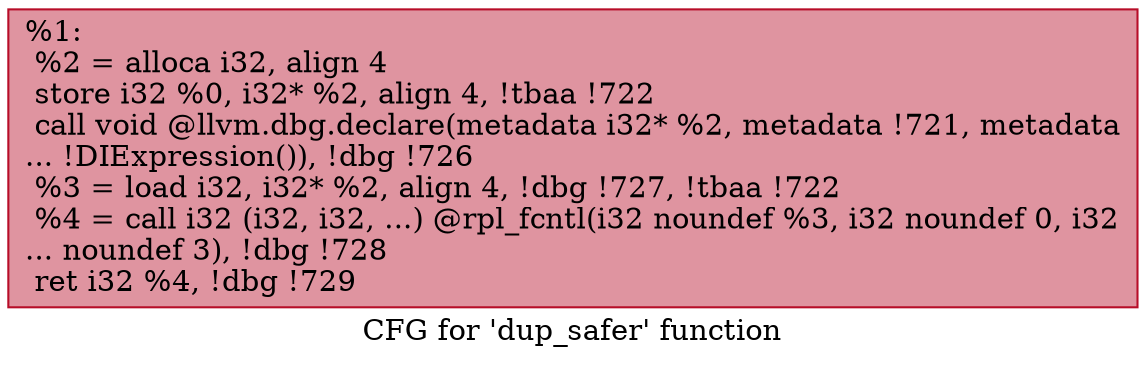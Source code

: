 digraph "CFG for 'dup_safer' function" {
	label="CFG for 'dup_safer' function";

	Node0x266a4b0 [shape=record,color="#b70d28ff", style=filled, fillcolor="#b70d2870",label="{%1:\l  %2 = alloca i32, align 4\l  store i32 %0, i32* %2, align 4, !tbaa !722\l  call void @llvm.dbg.declare(metadata i32* %2, metadata !721, metadata\l... !DIExpression()), !dbg !726\l  %3 = load i32, i32* %2, align 4, !dbg !727, !tbaa !722\l  %4 = call i32 (i32, i32, ...) @rpl_fcntl(i32 noundef %3, i32 noundef 0, i32\l... noundef 3), !dbg !728\l  ret i32 %4, !dbg !729\l}"];
}
